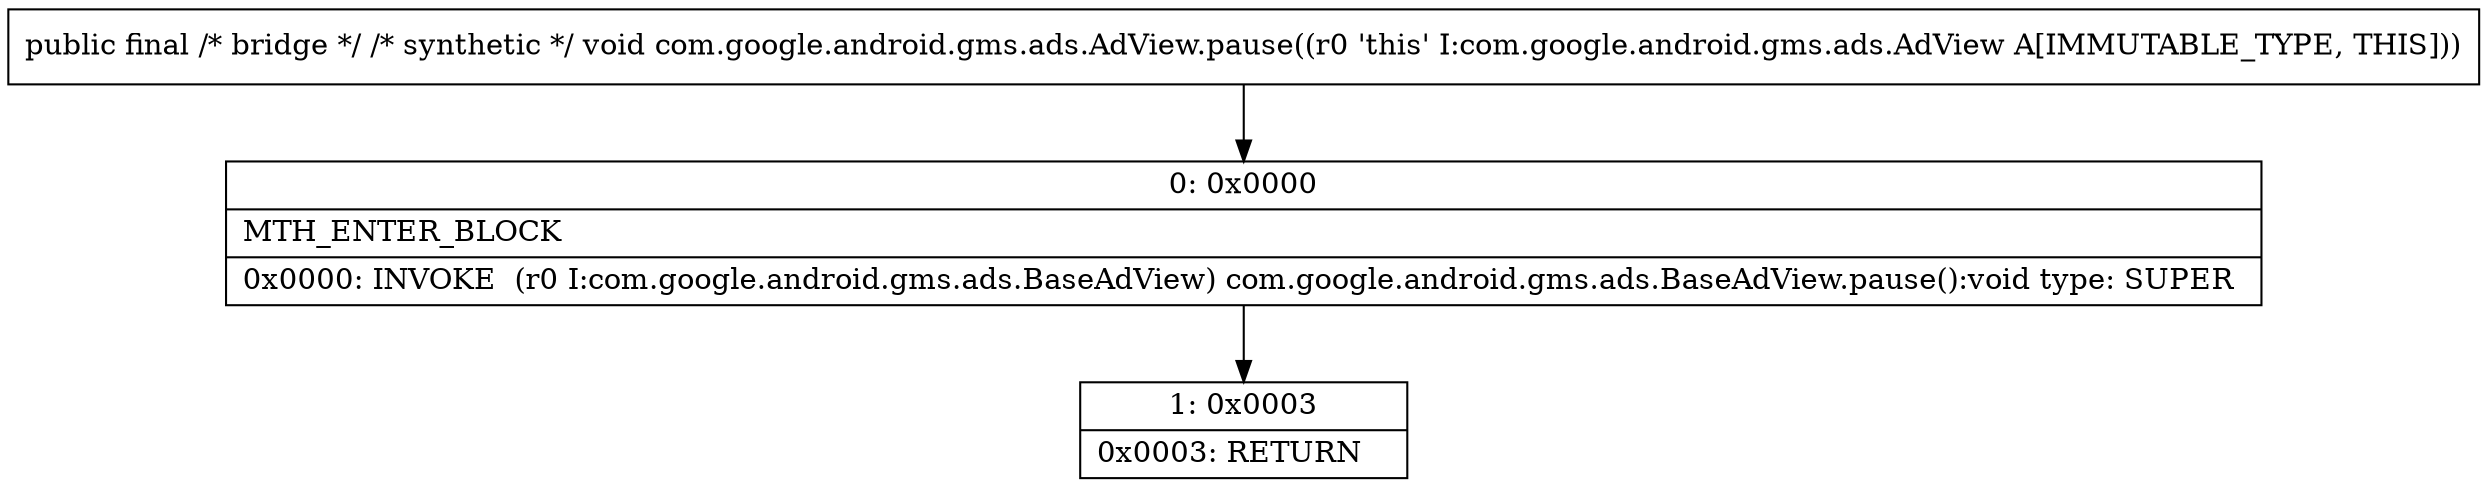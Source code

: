 digraph "CFG forcom.google.android.gms.ads.AdView.pause()V" {
Node_0 [shape=record,label="{0\:\ 0x0000|MTH_ENTER_BLOCK\l|0x0000: INVOKE  (r0 I:com.google.android.gms.ads.BaseAdView) com.google.android.gms.ads.BaseAdView.pause():void type: SUPER \l}"];
Node_1 [shape=record,label="{1\:\ 0x0003|0x0003: RETURN   \l}"];
MethodNode[shape=record,label="{public final \/* bridge *\/ \/* synthetic *\/ void com.google.android.gms.ads.AdView.pause((r0 'this' I:com.google.android.gms.ads.AdView A[IMMUTABLE_TYPE, THIS])) }"];
MethodNode -> Node_0;
Node_0 -> Node_1;
}

